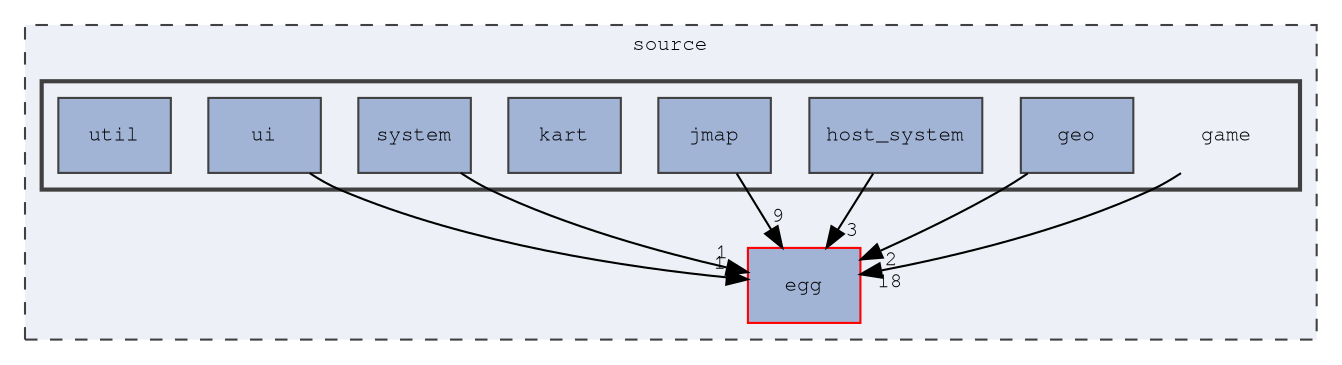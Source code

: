 digraph "source/game"
{
 // LATEX_PDF_SIZE
  edge [fontname="FreeMono",fontsize="10",labelfontname="FreeMono",labelfontsize="10"];
  node [fontname="FreeMono",fontsize="10",shape=record];
  compound=true
  subgraph clusterdir_b2f33c71d4aa5e7af42a1ca61ff5af1b {
    graph [ bgcolor="#edf0f7", pencolor="grey25", style="filled,dashed,", label="source", fontname="FreeMono", fontsize="10", URL="dir_b2f33c71d4aa5e7af42a1ca61ff5af1b.html"]
  dir_dfa3dd376ef284b4fe91688c4c5b67ec [shape=box, label="egg", style="filled,", fillcolor="#a2b4d6", color="red", URL="dir_dfa3dd376ef284b4fe91688c4c5b67ec.html"];
  subgraph clusterdir_9ea5017e8fa7189fb9af6fe82af05461 {
    graph [ bgcolor="#edf0f7", pencolor="grey25", style="filled,bold,", label="", fontname="FreeMono", fontsize="10", URL="dir_9ea5017e8fa7189fb9af6fe82af05461.html"]
    dir_9ea5017e8fa7189fb9af6fe82af05461 [shape=plaintext, label="game"];
  dir_60279ab551deee43ead5f0018e1e0cee [shape=box, label="geo", style="filled,", fillcolor="#a2b4d6", color="grey25", URL="dir_60279ab551deee43ead5f0018e1e0cee.html"];
  dir_44b515eb409b2fb9e7cf4ac48543db6d [shape=box, label="host_system", style="filled,", fillcolor="#a2b4d6", color="grey25", URL="dir_44b515eb409b2fb9e7cf4ac48543db6d.html"];
  dir_b9b5969e874220c7e87ff359f954dfec [shape=box, label="jmap", style="filled,", fillcolor="#a2b4d6", color="grey25", URL="dir_b9b5969e874220c7e87ff359f954dfec.html"];
  dir_08f2e9109a3e9d1a5838c3cb9dd65cd4 [shape=box, label="kart", style="filled,", fillcolor="#a2b4d6", color="grey25", URL="dir_08f2e9109a3e9d1a5838c3cb9dd65cd4.html"];
  dir_76b1465163afa8288f95bcedc8109a9a [shape=box, label="system", style="filled,", fillcolor="#a2b4d6", color="grey25", URL="dir_76b1465163afa8288f95bcedc8109a9a.html"];
  dir_e289bcd2df3e0c1b092339898d2b01ed [shape=box, label="ui", style="filled,", fillcolor="#a2b4d6", color="grey25", URL="dir_e289bcd2df3e0c1b092339898d2b01ed.html"];
  dir_d2ac5e19d2ea51b0d3946af4796bd5b8 [shape=box, label="util", style="filled,", fillcolor="#a2b4d6", color="grey25", URL="dir_d2ac5e19d2ea51b0d3946af4796bd5b8.html"];
  }
  }
  dir_9ea5017e8fa7189fb9af6fe82af05461->dir_dfa3dd376ef284b4fe91688c4c5b67ec [headlabel="18", labeldistance=1.5 headhref="dir_000003_000001.html"];
  dir_60279ab551deee43ead5f0018e1e0cee->dir_dfa3dd376ef284b4fe91688c4c5b67ec [headlabel="2", labeldistance=1.5 headhref="dir_000004_000001.html"];
  dir_44b515eb409b2fb9e7cf4ac48543db6d->dir_dfa3dd376ef284b4fe91688c4c5b67ec [headlabel="3", labeldistance=1.5 headhref="dir_000005_000001.html"];
  dir_b9b5969e874220c7e87ff359f954dfec->dir_dfa3dd376ef284b4fe91688c4c5b67ec [headlabel="9", labeldistance=1.5 headhref="dir_000006_000001.html"];
  dir_76b1465163afa8288f95bcedc8109a9a->dir_dfa3dd376ef284b4fe91688c4c5b67ec [headlabel="1", labeldistance=1.5 headhref="dir_000017_000001.html"];
  dir_e289bcd2df3e0c1b092339898d2b01ed->dir_dfa3dd376ef284b4fe91688c4c5b67ec [headlabel="1", labeldistance=1.5 headhref="dir_000018_000001.html"];
}
